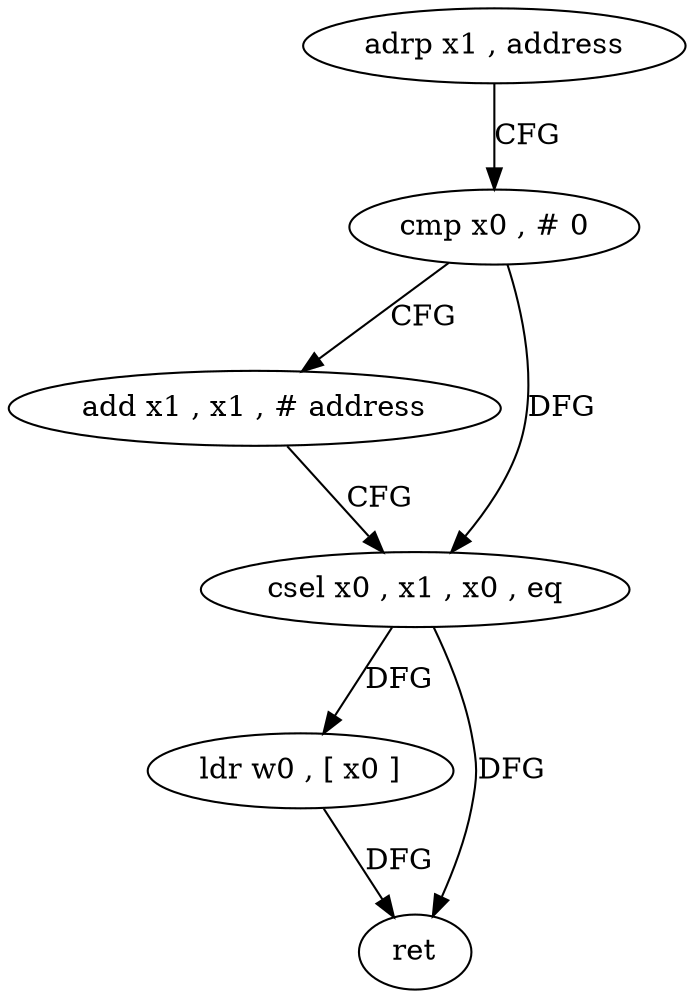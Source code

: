 digraph "func" {
"4345960" [label = "adrp x1 , address" ]
"4345964" [label = "cmp x0 , # 0" ]
"4345968" [label = "add x1 , x1 , # address" ]
"4345972" [label = "csel x0 , x1 , x0 , eq" ]
"4345976" [label = "ldr w0 , [ x0 ]" ]
"4345980" [label = "ret" ]
"4345960" -> "4345964" [ label = "CFG" ]
"4345964" -> "4345968" [ label = "CFG" ]
"4345964" -> "4345972" [ label = "DFG" ]
"4345968" -> "4345972" [ label = "CFG" ]
"4345972" -> "4345976" [ label = "DFG" ]
"4345972" -> "4345980" [ label = "DFG" ]
"4345976" -> "4345980" [ label = "DFG" ]
}
